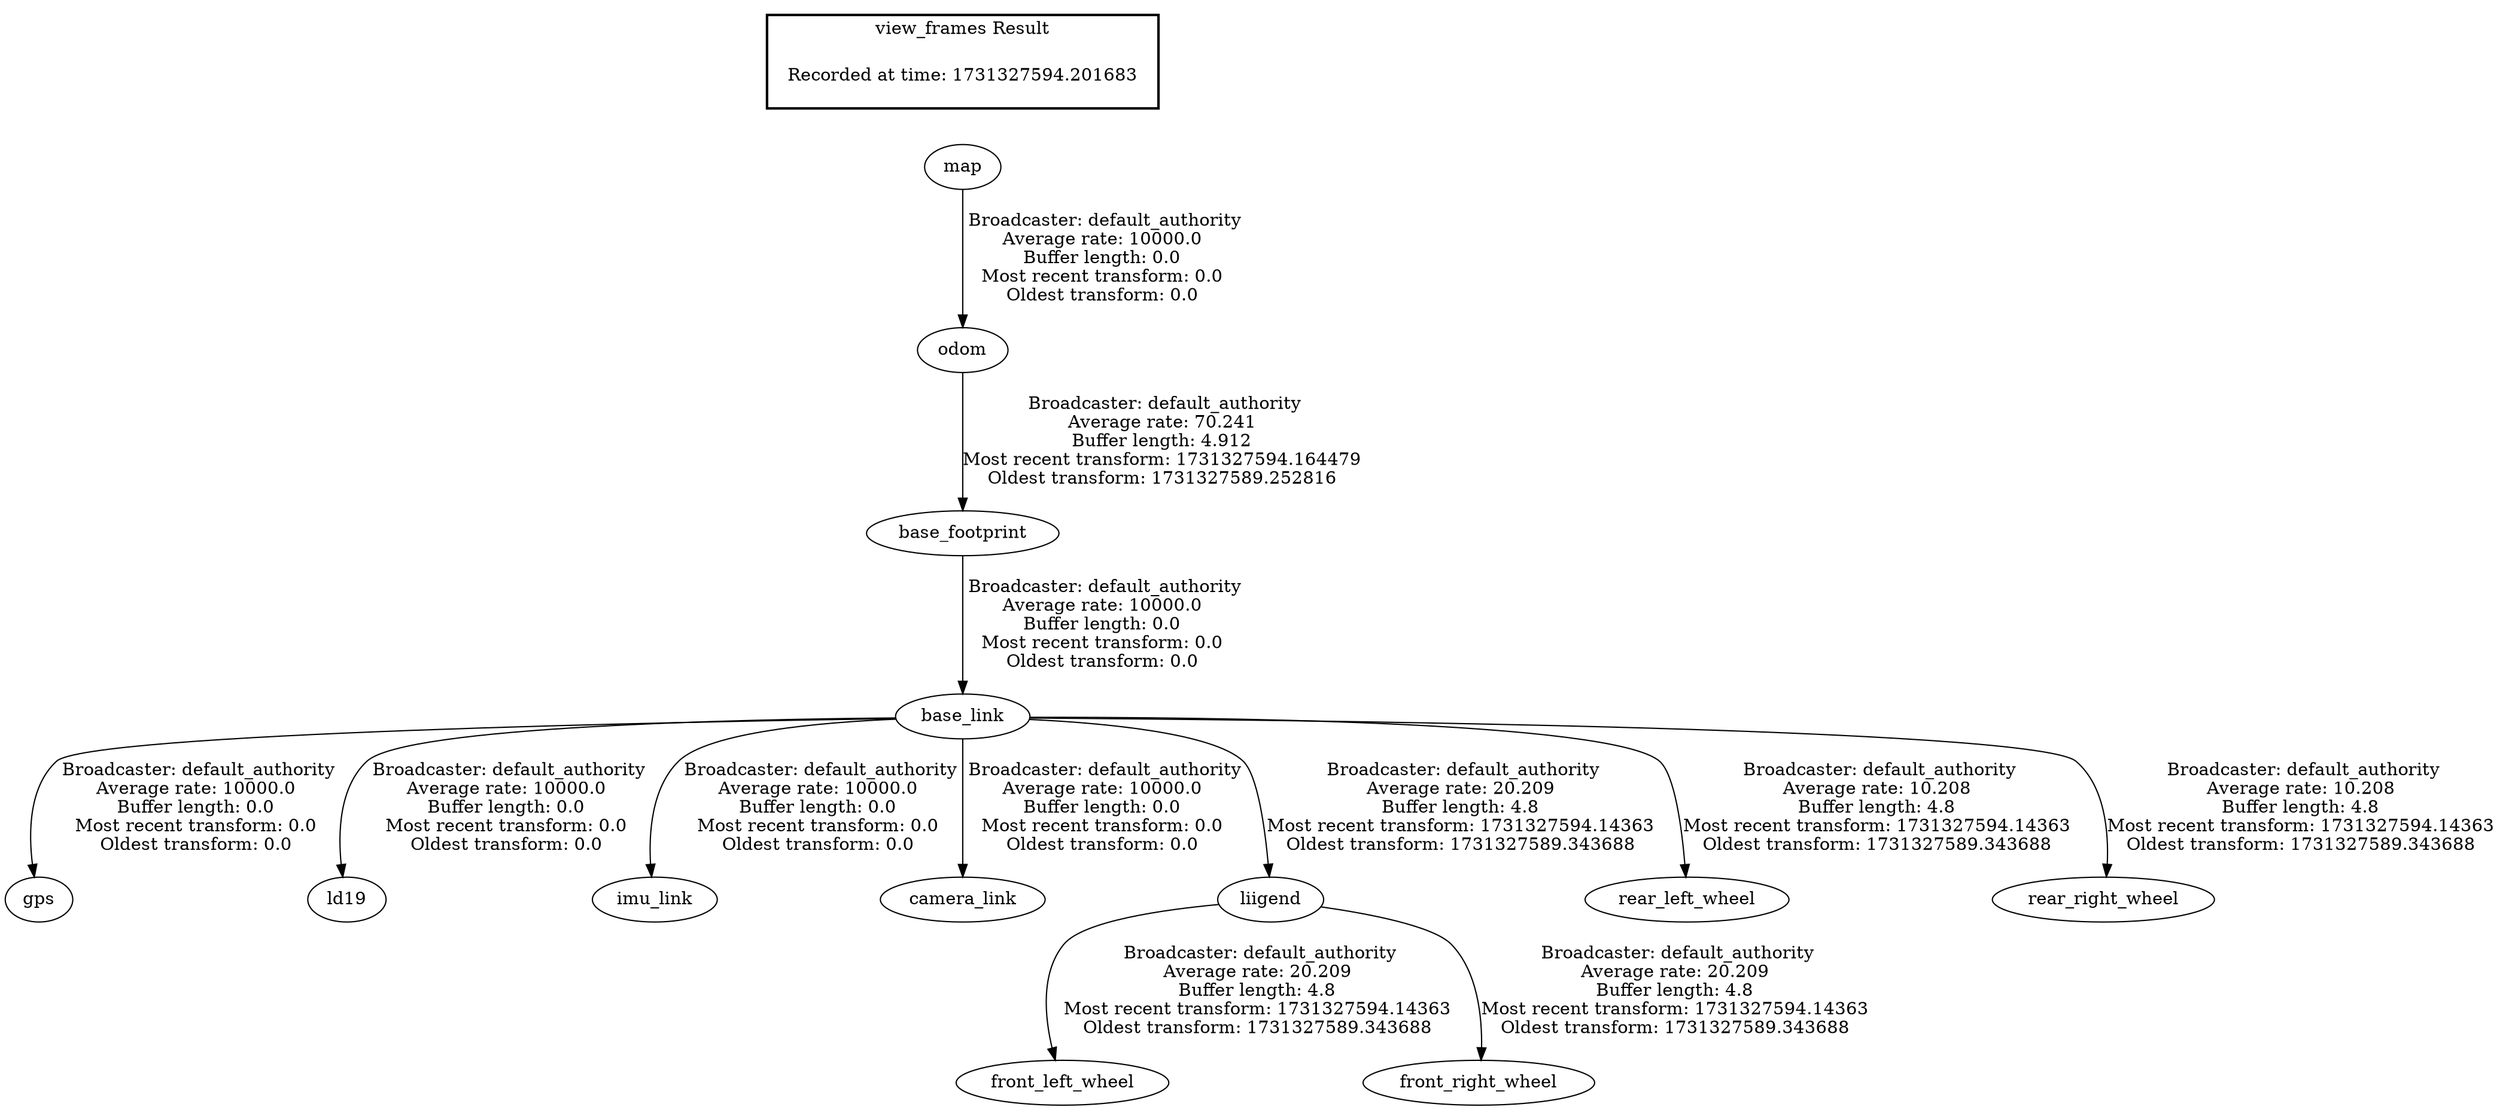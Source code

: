 digraph G {
"base_link" -> "gps"[label=" Broadcaster: default_authority\nAverage rate: 10000.0\nBuffer length: 0.0\nMost recent transform: 0.0\nOldest transform: 0.0\n"];
"base_footprint" -> "base_link"[label=" Broadcaster: default_authority\nAverage rate: 10000.0\nBuffer length: 0.0\nMost recent transform: 0.0\nOldest transform: 0.0\n"];
"map" -> "odom"[label=" Broadcaster: default_authority\nAverage rate: 10000.0\nBuffer length: 0.0\nMost recent transform: 0.0\nOldest transform: 0.0\n"];
"odom" -> "base_footprint"[label=" Broadcaster: default_authority\nAverage rate: 70.241\nBuffer length: 4.912\nMost recent transform: 1731327594.164479\nOldest transform: 1731327589.252816\n"];
"base_link" -> "ld19"[label=" Broadcaster: default_authority\nAverage rate: 10000.0\nBuffer length: 0.0\nMost recent transform: 0.0\nOldest transform: 0.0\n"];
"base_link" -> "imu_link"[label=" Broadcaster: default_authority\nAverage rate: 10000.0\nBuffer length: 0.0\nMost recent transform: 0.0\nOldest transform: 0.0\n"];
"base_link" -> "camera_link"[label=" Broadcaster: default_authority\nAverage rate: 10000.0\nBuffer length: 0.0\nMost recent transform: 0.0\nOldest transform: 0.0\n"];
"liigend" -> "front_left_wheel"[label=" Broadcaster: default_authority\nAverage rate: 20.209\nBuffer length: 4.8\nMost recent transform: 1731327594.14363\nOldest transform: 1731327589.343688\n"];
"base_link" -> "liigend"[label=" Broadcaster: default_authority\nAverage rate: 20.209\nBuffer length: 4.8\nMost recent transform: 1731327594.14363\nOldest transform: 1731327589.343688\n"];
"liigend" -> "front_right_wheel"[label=" Broadcaster: default_authority\nAverage rate: 20.209\nBuffer length: 4.8\nMost recent transform: 1731327594.14363\nOldest transform: 1731327589.343688\n"];
"base_link" -> "rear_left_wheel"[label=" Broadcaster: default_authority\nAverage rate: 10.208\nBuffer length: 4.8\nMost recent transform: 1731327594.14363\nOldest transform: 1731327589.343688\n"];
"base_link" -> "rear_right_wheel"[label=" Broadcaster: default_authority\nAverage rate: 10.208\nBuffer length: 4.8\nMost recent transform: 1731327594.14363\nOldest transform: 1731327589.343688\n"];
edge [style=invis];
 subgraph cluster_legend { style=bold; color=black; label ="view_frames Result";
"Recorded at time: 1731327594.201683"[ shape=plaintext ] ;
}->"map";
}
